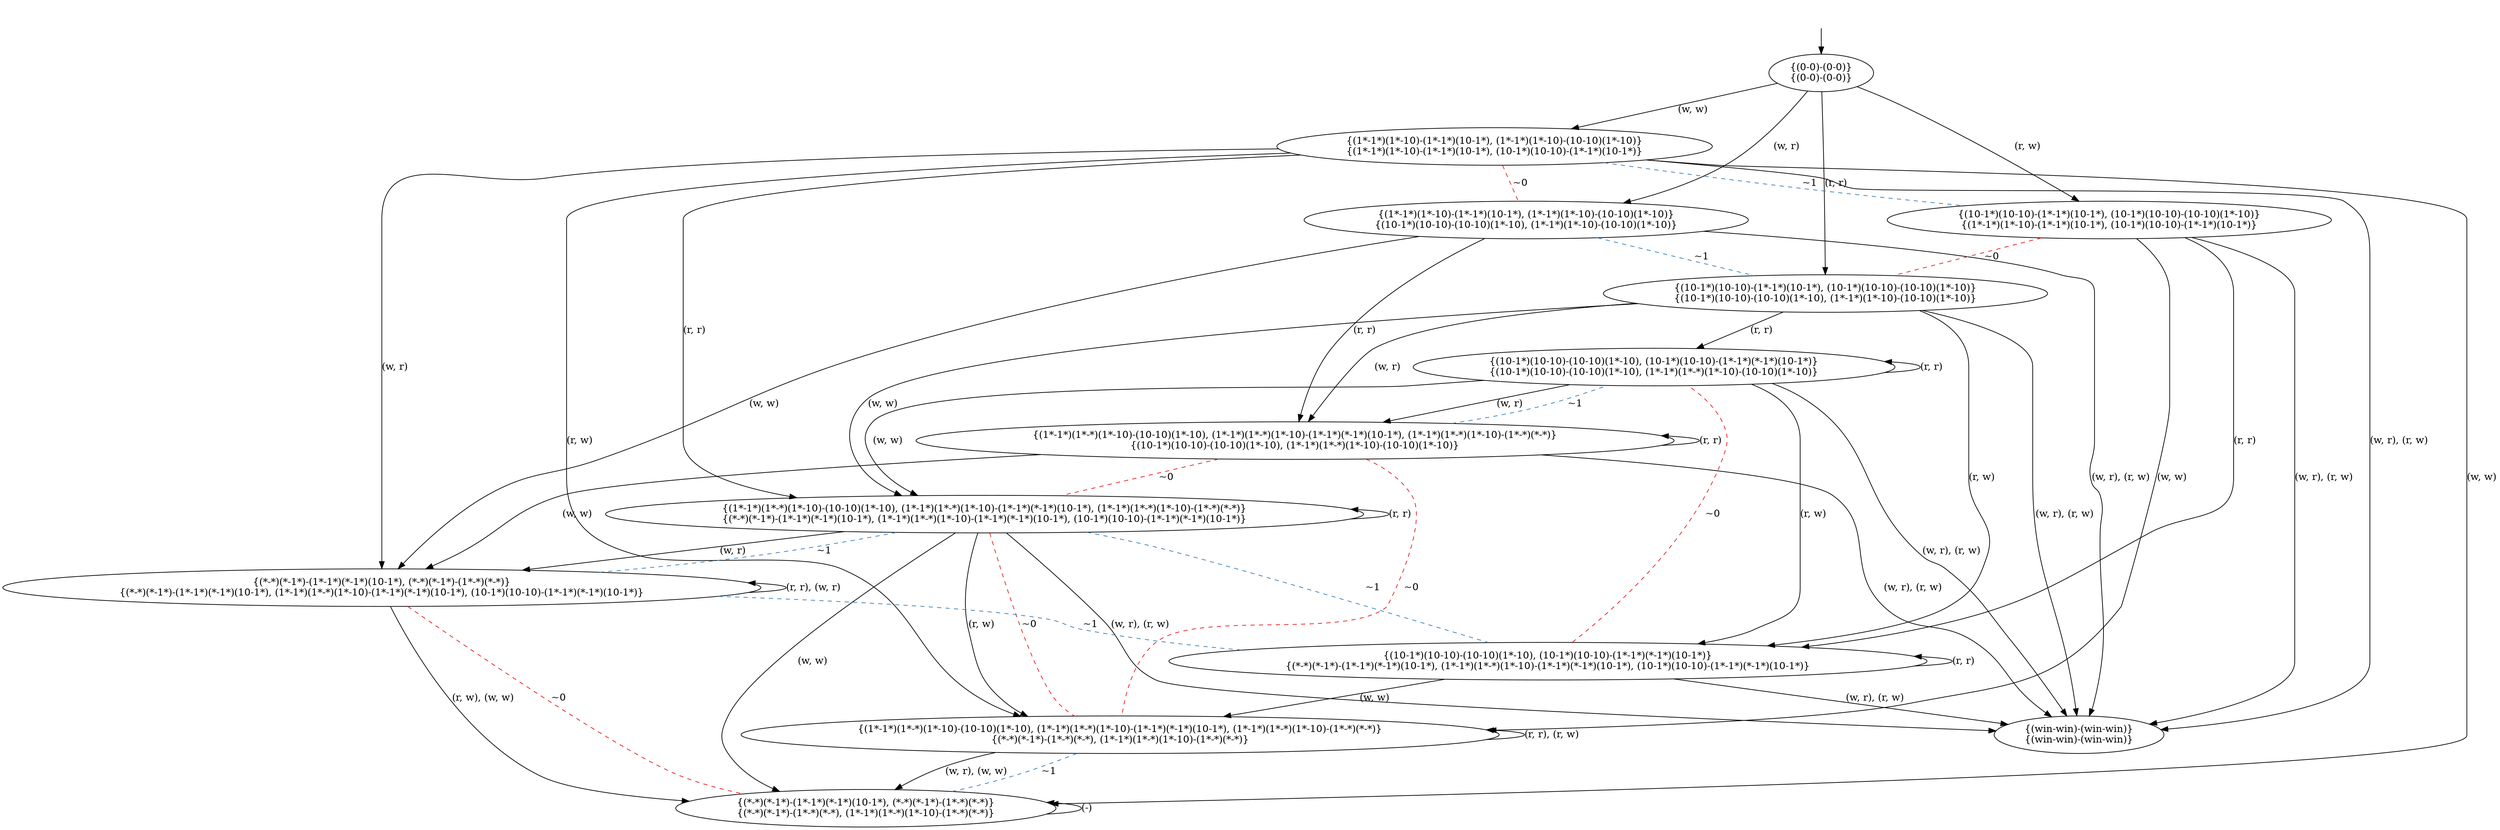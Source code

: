digraph  {
concentrate=False;
nodesep=0.5;
ranksep=0.5;
splines=True;
4628783232 [label="{(0-0)-(0-0)}\n{(0-0)-(0-0)}"];
4628917496 [label="{(10-1*)(10-10)-(1*-1*)(10-1*), (10-1*)(10-10)-(10-10)(1*-10)}\n{(10-1*)(10-10)-(10-10)(1*-10), (1*-1*)(1*-10)-(10-10)(1*-10)}"];
4626803064 [label="{(1*-1*)(1*-10)-(1*-1*)(10-1*), (1*-1*)(1*-10)-(10-10)(1*-10)}\n{(10-1*)(10-10)-(10-10)(1*-10), (1*-1*)(1*-10)-(10-10)(1*-10)}"];
4626801776 [label="{(10-1*)(10-10)-(1*-1*)(10-1*), (10-1*)(10-10)-(10-10)(1*-10)}\n{(1*-1*)(1*-10)-(1*-1*)(10-1*), (10-1*)(10-10)-(1*-1*)(10-1*)}"];
4626800768 [label="{(1*-1*)(1*-10)-(1*-1*)(10-1*), (1*-1*)(1*-10)-(10-10)(1*-10)}\n{(1*-1*)(1*-10)-(1*-1*)(10-1*), (10-1*)(10-10)-(1*-1*)(10-1*)}"];
4626800880 [label="{(10-1*)(10-10)-(10-10)(1*-10), (10-1*)(10-10)-(1*-1*)(*-1*)(10-1*)}\n{(10-1*)(10-10)-(10-10)(1*-10), (1*-1*)(1*-*)(1*-10)-(10-10)(1*-10)}"];
4626800992 [label="{(win-win)-(win-win)}\n{(win-win)-(win-win)}"];
4626801104 [label="{(1*-1*)(1*-*)(1*-10)-(10-10)(1*-10), (1*-1*)(1*-*)(1*-10)-(1*-1*)(*-1*)(10-1*), (1*-1*)(1*-*)(1*-10)-(1*-*)(*-*)}\n{(10-1*)(10-10)-(10-10)(1*-10), (1*-1*)(1*-*)(1*-10)-(10-10)(1*-10)}"];
4626801272 [label="{(10-1*)(10-10)-(10-10)(1*-10), (10-1*)(10-10)-(1*-1*)(*-1*)(10-1*)}\n{(*-*)(*-1*)-(1*-1*)(*-1*)(10-1*), (1*-1*)(1*-*)(1*-10)-(1*-1*)(*-1*)(10-1*), (10-1*)(10-10)-(1*-1*)(*-1*)(10-1*)}"];
4626801384 [label="{(1*-1*)(1*-*)(1*-10)-(10-10)(1*-10), (1*-1*)(1*-*)(1*-10)-(1*-1*)(*-1*)(10-1*), (1*-1*)(1*-*)(1*-10)-(1*-*)(*-*)}\n{(*-*)(*-1*)-(1*-1*)(*-1*)(10-1*), (1*-1*)(1*-*)(1*-10)-(1*-1*)(*-1*)(10-1*), (10-1*)(10-10)-(1*-1*)(*-1*)(10-1*)}"];
4626802112 [label="{(*-*)(*-1*)-(1*-1*)(*-1*)(10-1*), (*-*)(*-1*)-(1*-*)(*-*)}\n{(*-*)(*-1*)-(1*-1*)(*-1*)(10-1*), (1*-1*)(1*-*)(1*-10)-(1*-1*)(*-1*)(10-1*), (10-1*)(10-10)-(1*-1*)(*-1*)(10-1*)}"];
4626802168 [label="{(1*-1*)(1*-*)(1*-10)-(10-10)(1*-10), (1*-1*)(1*-*)(1*-10)-(1*-1*)(*-1*)(10-1*), (1*-1*)(1*-*)(1*-10)-(1*-*)(*-*)}\n{(*-*)(*-1*)-(1*-*)(*-*), (1*-1*)(1*-*)(1*-10)-(1*-*)(*-*)}"];
4626804184 [label="{(*-*)(*-1*)-(1*-1*)(*-1*)(10-1*), (*-*)(*-1*)-(1*-*)(*-*)}\n{(*-*)(*-1*)-(1*-*)(*-*), (1*-1*)(1*-*)(1*-10)-(1*-*)(*-*)}"];
hidden [label="", shape=none];
4628783232 -> 4628917496  [action="('r', 'r')", key="('r', 'r')", label="(r, r)"];
4628783232 -> 4626803064  [action="('w', 'r')", key="('w', 'r')", label="(w, r)"];
4628783232 -> 4626801776  [action="('r', 'w')", key="('r', 'w')", label="(r, w)"];
4628783232 -> 4626800768  [action="('w', 'w')", key="('w', 'w')", label="(w, w)"];
4628917496 -> 4626800880  [action="('r', 'r')", key="('r', 'r')", label="(r, r)"];
4628917496 -> 4626801104  [action="('w', 'r')", key="('w', 'r')", label="(w, r)"];
4628917496 -> 4626801272  [action="('r', 'w')", key="('r', 'w')", label="(r, w)"];
4628917496 -> 4626801384  [action="('w', 'w')", key="('w', 'w')", label="(w, w)"];
4628917496 -> 4626800992  [action="(('w', 'r'), ('r', 'w'))", key="(('w', 'r'), ('r', 'w'))", label="(w, r), (r, w)"];
4626803064 -> 4626801104  [action="('r', 'r')", key="('r', 'r')", label="(r, r)"];
4626803064 -> 4626802112  [action="('w', 'w')", key="('w', 'w')", label="(w, w)"];
4626803064 -> 4626800992  [action="(('w', 'r'), ('r', 'w'))", key="(('w', 'r'), ('r', 'w'))", label="(w, r), (r, w)"];
4626803064 -> 4628917496  [arrowhead=none, color=2, colorscheme=set19, constraint=True, key=0, label="~1", style=dashed];
4626801776 -> 4626801272  [action="('r', 'r')", key="('r', 'r')", label="(r, r)"];
4626801776 -> 4626802168  [action="('w', 'w')", key="('w', 'w')", label="(w, w)"];
4626801776 -> 4626800992  [action="(('w', 'r'), ('r', 'w'))", key="(('w', 'r'), ('r', 'w'))", label="(w, r), (r, w)"];
4626801776 -> 4628917496  [arrowhead=none, color=1, colorscheme=set19, constraint=True, key=0, label="~0", style=dashed];
4626800768 -> 4626801384  [action="('r', 'r')", key="('r', 'r')", label="(r, r)"];
4626800768 -> 4626802112  [action="('w', 'r')", key="('w', 'r')", label="(w, r)"];
4626800768 -> 4626802168  [action="('r', 'w')", key="('r', 'w')", label="(r, w)"];
4626800768 -> 4626804184  [action="('w', 'w')", key="('w', 'w')", label="(w, w)"];
4626800768 -> 4626800992  [action="(('w', 'r'), ('r', 'w'))", key="(('w', 'r'), ('r', 'w'))", label="(w, r), (r, w)"];
4626800768 -> 4626803064  [arrowhead=none, color=1, colorscheme=set19, constraint=True, key=0, label="~0", style=dashed];
4626800768 -> 4626801776  [arrowhead=none, color=2, colorscheme=set19, constraint=True, key=0, label="~1", style=dashed];
4626800880 -> 4626800880  [action="('r', 'r')", dir=back, key="('r', 'r')", label="(r, r)"];
4626800880 -> 4626801104  [action="('w', 'r')", key="('w', 'r')", label="(w, r)"];
4626800880 -> 4626801272  [action="('r', 'w')", key="('r', 'w')", label="(r, w)"];
4626800880 -> 4626801384  [action="('w', 'w')", key="('w', 'w')", label="(w, w)"];
4626800880 -> 4626800992  [action="(('w', 'r'), ('r', 'w'))", key="(('w', 'r'), ('r', 'w'))", label="(w, r), (r, w)"];
4626801104 -> 4626801104  [action="('r', 'r')", dir=back, key="('r', 'r')", label="(r, r)"];
4626801104 -> 4626802112  [action="('w', 'w')", key="('w', 'w')", label="(w, w)"];
4626801104 -> 4626800992  [action="(('w', 'r'), ('r', 'w'))", key="(('w', 'r'), ('r', 'w'))", label="(w, r), (r, w)"];
4626801104 -> 4626801384  [arrowhead=none, color=1, colorscheme=set19, constraint=True, key=0, label="~0", style=dashed];
4626801104 -> 4626802168  [arrowhead=none, color=1, colorscheme=set19, constraint=True, key=0, label="~0", style=dashed];
4626801104 -> 4626800880  [arrowhead=none, color=2, colorscheme=set19, constraint=True, key=0, label="~1", style=dashed];
4626801272 -> 4626801272  [action="('r', 'r')", dir=back, key="('r', 'r')", label="(r, r)"];
4626801272 -> 4626802168  [action="('w', 'w')", key="('w', 'w')", label="(w, w)"];
4626801272 -> 4626800992  [action="(('w', 'r'), ('r', 'w'))", key="(('w', 'r'), ('r', 'w'))", label="(w, r), (r, w)"];
4626801272 -> 4626800880  [arrowhead=none, color=1, colorscheme=set19, constraint=True, key=0, label="~0", style=dashed];
4626801384 -> 4626801384  [action="('r', 'r')", dir=back, key="('r', 'r')", label="(r, r)"];
4626801384 -> 4626802112  [action="('w', 'r')", key="('w', 'r')", label="(w, r)"];
4626801384 -> 4626802168  [action="('r', 'w')", key="('r', 'w')", label="(r, w)"];
4626801384 -> 4626802168  [arrowhead=none, color=1, colorscheme=set19, constraint=True, key=1, label="~0", style=dashed];
4626801384 -> 4626804184  [action="('w', 'w')", key="('w', 'w')", label="(w, w)"];
4626801384 -> 4626800992  [action="(('w', 'r'), ('r', 'w'))", key="(('w', 'r'), ('r', 'w'))", label="(w, r), (r, w)"];
4626801384 -> 4626801272  [arrowhead=none, color=2, colorscheme=set19, constraint=True, key=0, label="~1", style=dashed];
4626802112 -> 4626802112  [action="(('r', 'r'), ('w', 'r'))", dir=back, key="(('r', 'r'), ('w', 'r'))", label="(r, r), (w, r)"];
4626802112 -> 4626804184  [action="(('r', 'w'), ('w', 'w'))", key="(('r', 'w'), ('w', 'w'))", label="(r, w), (w, w)"];
4626802112 -> 4626804184  [arrowhead=none, color=1, colorscheme=set19, constraint=True, key=1, label="~0", style=dashed];
4626802112 -> 4626801384  [arrowhead=none, color=2, colorscheme=set19, constraint=True, key=0, label="~1", style=dashed];
4626802112 -> 4626801272  [arrowhead=none, color=2, colorscheme=set19, constraint=True, key=0, label="~1", style=dashed];
4626802168 -> 4626802168  [action="(('r', 'r'), ('r', 'w'))", dir=back, key="(('r', 'r'), ('r', 'w'))", label="(r, r), (r, w)"];
4626802168 -> 4626804184  [action="(('w', 'r'), ('w', 'w'))", key="(('w', 'r'), ('w', 'w'))", label="(w, r), (w, w)"];
4626804184 -> 4626804184  [action="(('r', 'r'), ('w', 'r'), ('r', 'w'), ('w', 'w'))", dir=back, key="(('r', 'r'), ('w', 'r'), ('r', 'w'), ('w', 'w'))", label="(-)"];
4626804184 -> 4626802168  [arrowhead=none, color=2, colorscheme=set19, constraint=True, key=0, label="~1", style=dashed];
hidden -> 4628783232  [key=0];
}
